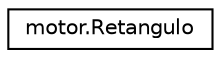 digraph "Gráfico de Hierarquia de Classes"
{
  edge [fontname="Helvetica",fontsize="10",labelfontname="Helvetica",labelfontsize="10"];
  node [fontname="Helvetica",fontsize="10",shape=record];
  rankdir="LR";
  Node1 [label="motor.Retangulo",height=0.2,width=0.4,color="black", fillcolor="white", style="filled",URL="$classmotor_1_1Retangulo.html",tooltip="Classe que representa um retângulo horizontal. "];
}
